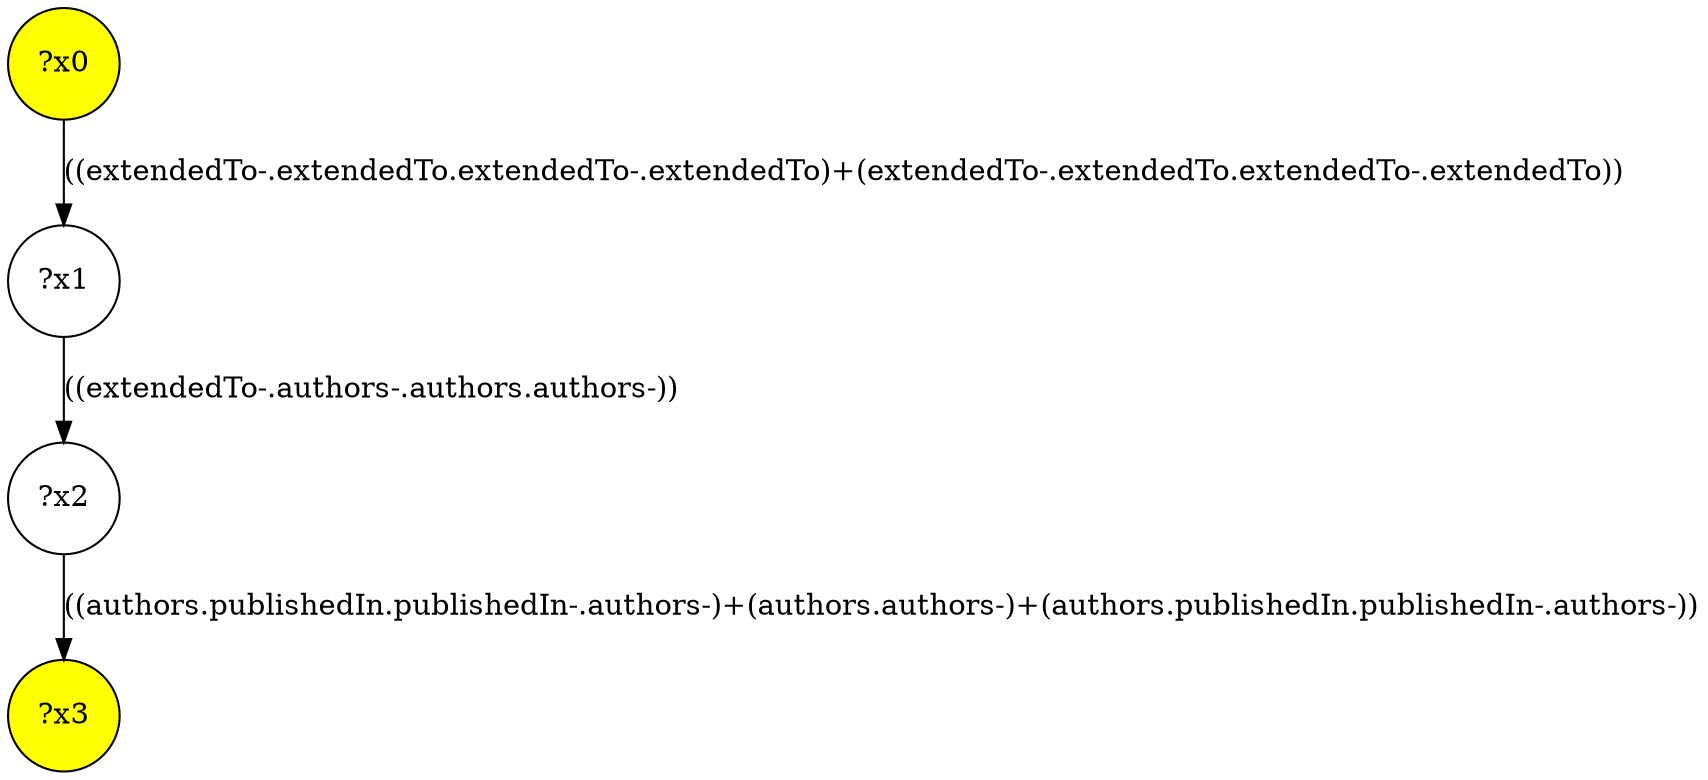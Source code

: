 digraph g {
	x0 [fillcolor="yellow", style="filled," shape=circle, label="?x0"];
	x3 [fillcolor="yellow", style="filled," shape=circle, label="?x3"];
	x1 [shape=circle, label="?x1"];
	x0 -> x1 [label="((extendedTo-.extendedTo.extendedTo-.extendedTo)+(extendedTo-.extendedTo.extendedTo-.extendedTo))"];
	x2 [shape=circle, label="?x2"];
	x1 -> x2 [label="((extendedTo-.authors-.authors.authors-))"];
	x2 -> x3 [label="((authors.publishedIn.publishedIn-.authors-)+(authors.authors-)+(authors.publishedIn.publishedIn-.authors-))"];
}
